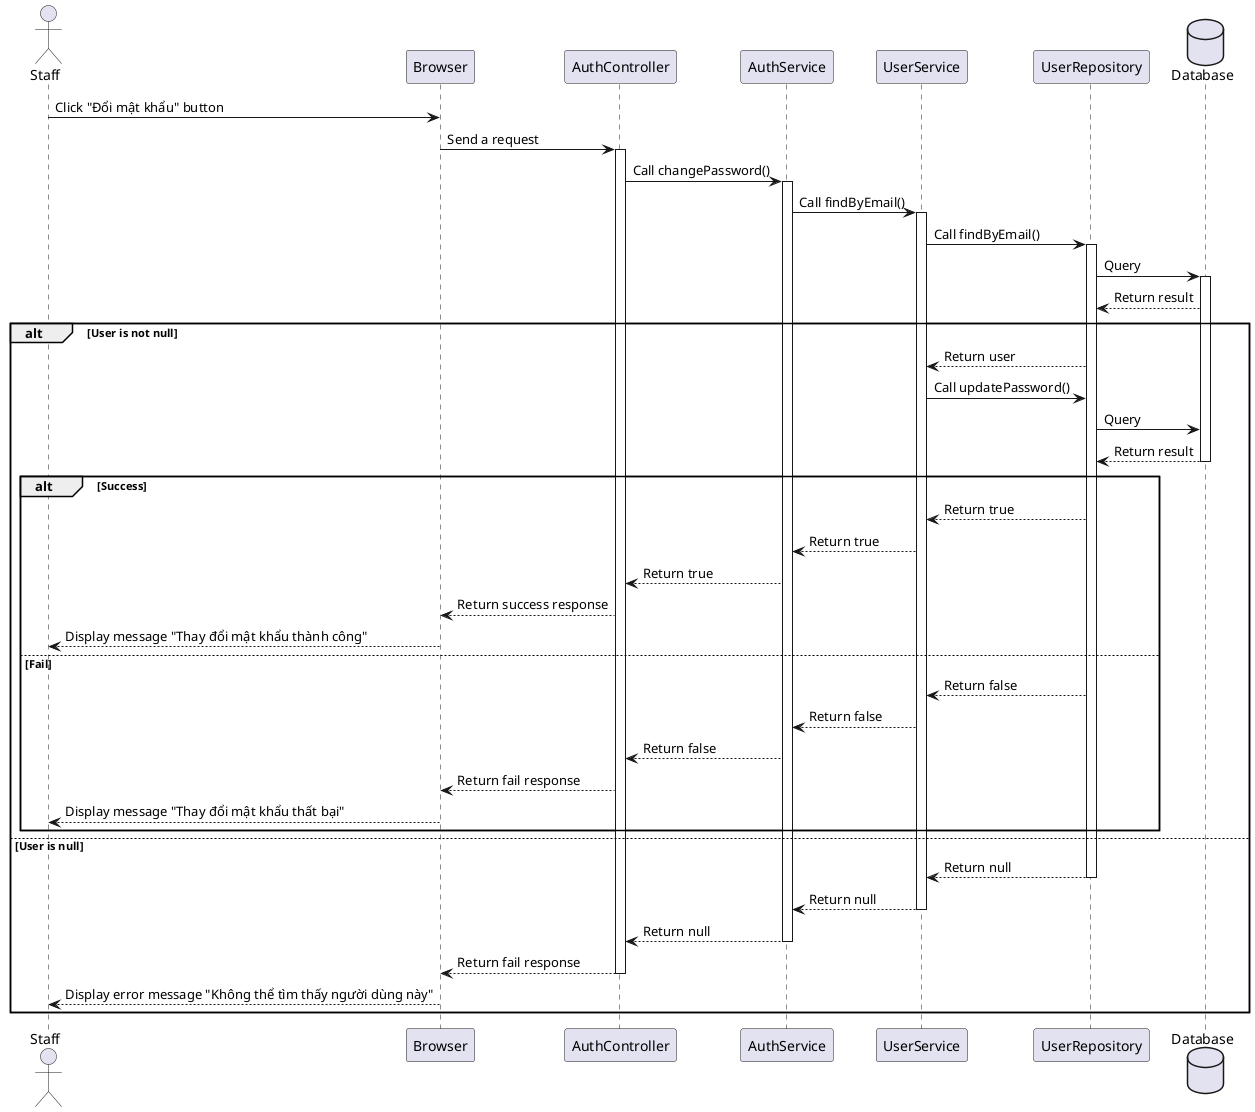 @startuml
actor Staff as user
participant Browser as a
participant AuthController as b
participant AuthService as c
participant UserService as d
participant UserRepository as e
database Database as f

user -> a: Click "Đổi mật khẩu" button
a -> b++: Send a request
b -> c++: Call changePassword()
c -> d++: Call findByEmail()
d -> e++: Call findByEmail()
e -> f++: Query
f --> e: Return result
alt User is not null
    e --> d: Return user
    d -> e: Call updatePassword()
    e -> f: Query
    f --> e--: Return result
    alt Success
        e --> d: Return true
        d --> c: Return true
        c --> b: Return true
        b --> a: Return success response
        a --> user: Display message "Thay đổi mật khẩu thành công"
    else Fail 
        e --> d: Return false
        d --> c: Return false
        c --> b: Return false
        b --> a: Return fail response
        a --> user: Display message "Thay đổi mật khẩu thất bại"
    end  
else User is null
    e --> d--: Return null
    d --> c--: Return null
    c --> b--: Return null
    b --> a--: Return fail response
    a --> user: Display error message "Không thể tìm thấy người dùng này"
end
@enduml